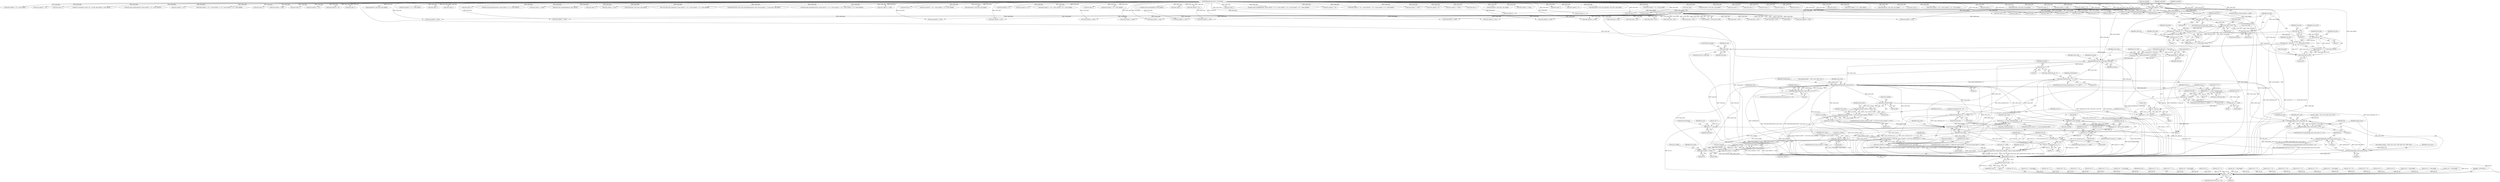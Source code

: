digraph "0_wildmidi_660b513d99bced8783a4a5984ac2f742c74ebbdd_4@API" {
"1001337" [label="(Call,malloc(sizeof(uint8_t) * sysex_len))"];
"1001338" [label="(Call,sizeof(uint8_t) * sysex_len)"];
"1001330" [label="(Call,!sysex_len)"];
"1001317" [label="(Call,sysex_len = (sysex_len << 7) + (*event_data & 0x7F))"];
"1001320" [label="(Call,sysex_len << 7)"];
"1001299" [label="(Call,sysex_len = (sysex_len << 7) + (*event_data & 0x7F))"];
"1001302" [label="(Call,sysex_len << 7)"];
"1001284" [label="(Call,sysex_len = 0)"];
"1001305" [label="(Call,*event_data & 0x7F)"];
"1000171" [label="(Call,event_data[0] >= 0x80)"];
"1000143" [label="(MethodParameterIn,uint8_t * event_data)"];
"1001292" [label="(Call,*event_data > 0x7f)"];
"1000179" [label="(Call,*event_data & 0xf0)"];
"1001313" [label="(Call,*event_data > 0x7f)"];
"1001323" [label="(Call,*event_data & 0x7F)"];
"1001335" [label="(Call,sysex_store = malloc(sizeof(uint8_t) * sysex_len))"];
"1001342" [label="(Call,memcpy(sysex_store, event_data, sysex_len))"];
"1001347" [label="(Call,sysex_store[sysex_len - 1] == 0xF7)"];
"1001360" [label="(Call,memcmp(rolandsysexid, sysex_store, 4))"];
"1001359" [label="(Call,memcmp(rolandsysexid, sysex_store, 4) == 0)"];
"1001376" [label="(Call,sysex_cs += sysex_store[sysex_ofs])"];
"1001382" [label="(Call,sysex_cs > 0x7F)"];
"1001386" [label="(Call,sysex_cs -= 0x80)"];
"1001400" [label="(Call,128 - sysex_cs)"];
"1001398" [label="(Call,sysex_cs = 128 - sysex_cs)"];
"1001404" [label="(Call,sysex_cs == sysex_store[sysex_ofs])"];
"1001514" [label="(Call,free(sysex_store))"];
"1001391" [label="(Call,sysex_store[sysex_ofs + 1] != 0xf7)"];
"1001411" [label="(Call,sysex_store[4] == 0x40)"];
"1001420" [label="(Call,sysex_store[5] & 0xf0)"];
"1001419" [label="(Call,(sysex_store[5] & 0xf0) == 0x10)"];
"1001418" [label="(Call,((sysex_store[5] & 0xf0) == 0x10) && (sysex_store[6] == 0x15))"];
"1001435" [label="(Call,0x0f & sysex_store[5])"];
"1001433" [label="(Call,sysex_ch = 0x0f & sysex_store[5])"];
"1001441" [label="(Call,sysex_ch == 0x00)"];
"1001450" [label="(Call,sysex_ch <= 0x09)"];
"1001454" [label="(Call,sysex_ch -= 1)"];
"1001457" [label="(Call,midi_setup_sysex_roland_drum_track(mdi, sysex_ch, sysex_store[7]))"];
"1001466" [label="(Call,sysex_store[5] == 0x00)"];
"1001465" [label="(Call,(sysex_store[5] == 0x00) && (sysex_store[6] == 0x7F) && (sysex_store[7] == 0x00))"];
"1001426" [label="(Call,sysex_store[6] == 0x15)"];
"1001472" [label="(Call,sysex_store[6] == 0x7F)"];
"1001471" [label="(Call,(sysex_store[6] == 0x7F) && (sysex_store[7] == 0x00))"];
"1001477" [label="(Call,sysex_store[7] == 0x00)"];
"1001495" [label="(Call,memcmp(gm_reset, sysex_store, 5))"];
"1001494" [label="(Call,memcmp(gm_reset, sysex_store, 5) == 0)"];
"1001506" [label="(Call,memcmp(yamaha_reset,sysex_store,8))"];
"1001505" [label="(Call,memcmp(yamaha_reset,sysex_store,8) == 0)"];
"1001350" [label="(Call,sysex_len - 1)"];
"1001519" [label="(Call,ret_cnt += sysex_len)"];
"1001539" [label="(Call,ret_cnt == 0)"];
"1001548" [label="(Return,return ret_cnt;)"];
"1000147" [label="(Call,ret_cnt = 0)"];
"1000312" [label="(Call,event_data++)"];
"1001186" [label="(Call,(event_data[4] << 8) + event_data[5])"];
"1001289" [label="(Identifier,sysex_store)"];
"1001374" [label="(ControlStructure,do)"];
"1001471" [label="(Call,(sysex_store[6] == 0x7F) && (sysex_store[7] == 0x00))"];
"1000142" [label="(MethodParameterIn,struct _mdi *mdi)"];
"1001306" [label="(Call,*event_data)"];
"1001334" [label="(Identifier,ret_cnt)"];
"1001324" [label="(Call,*event_data)"];
"1001181" [label="(Call,event_data[3] << 16)"];
"1001391" [label="(Call,sysex_store[sysex_ofs + 1] != 0xf7)"];
"1001441" [label="(Call,sysex_ch == 0x00)"];
"1000145" [label="(Block,)"];
"1001292" [label="(Call,*event_data > 0x7f)"];
"1000358" [label="(Call,event_data[0] == 0x00)"];
"1000888" [label="(Call,event_data++)"];
"1001138" [label="(Call,mdi->events[mdi->events_size - 1].event_data.channel = event_data[2])"];
"1000369" [label="(Call,midi_setup_sequenceno(mdi, ((event_data[2] << 8) + event_data[3])))"];
"1001502" [label="(Identifier,mdi)"];
"1001453" [label="(Block,)"];
"1001440" [label="(ControlStructure,if (sysex_ch == 0x00))"];
"1001337" [label="(Call,malloc(sizeof(uint8_t) * sysex_len))"];
"1000798" [label="(Call,*event_data > 0x7f)"];
"1001286" [label="(Literal,0)"];
"1001419" [label="(Call,(sysex_store[5] & 0xf0) == 0x10)"];
"1001001" [label="(Call,ret_cnt += tmp_length)"];
"1001175" [label="(Call,event_data[2] << 24)"];
"1001360" [label="(Call,memcmp(rolandsysexid, sysex_store, 4))"];
"1001117" [label="(Call,(event_data[3] << 24) + (event_data[4] << 16) + (event_data[5] << 8) + event_data[6])"];
"1001299" [label="(Call,sysex_len = (sysex_len << 7) + (*event_data & 0x7F))"];
"1001233" [label="(Call,*event_data > 0x7f)"];
"1001538" [label="(ControlStructure,if (ret_cnt == 0))"];
"1001491" [label="(Call,yamaha_reset[] = {0x43, 0x10, 0x4c, 0x00, 0x00, 0x7e, 0x00, 0xf7})"];
"1001387" [label="(Identifier,sysex_cs)"];
"1001155" [label="(Call,ret_cnt += 7)"];
"1001534" [label="(Call,ret_cnt = 0)"];
"1000464" [label="(Call,event_data++)"];
"1001295" [label="(Literal,0x7f)"];
"1001327" [label="(Call,event_data++)"];
"1001386" [label="(Call,sysex_cs -= 0x80)"];
"1001481" [label="(Literal,0x00)"];
"1000363" [label="(Call,event_data[1] == 0x02)"];
"1000504" [label="(Call,event_data++)"];
"1001450" [label="(Call,sysex_ch <= 0x09)"];
"1001350" [label="(Call,sysex_len - 1)"];
"1001514" [label="(Call,free(sysex_store))"];
"1001338" [label="(Call,sizeof(uint8_t) * sysex_len)"];
"1001318" [label="(Identifier,sysex_len)"];
"1001084" [label="(Call,event_data[2] << 16)"];
"1001118" [label="(Call,event_data[3] << 24)"];
"1000866" [label="(Call,event_data++)"];
"1001520" [label="(Identifier,ret_cnt)"];
"1001336" [label="(Identifier,sysex_store)"];
"1000170" [label="(ControlStructure,if (event_data[0] >= 0x80))"];
"1000195" [label="(Identifier,command)"];
"1001424" [label="(Literal,0xf0)"];
"1000458" [label="(Call,event_data[0] == 0x02)"];
"1000224" [label="(Call,ret_cnt += 2)"];
"1001421" [label="(Call,sysex_store[5])"];
"1000770" [label="(Call,memcpy(text, event_data, tmp_length))"];
"1001345" [label="(Identifier,sysex_len)"];
"1001311" [label="(Call,ret_cnt++)"];
"1001319" [label="(Call,(sysex_len << 7) + (*event_data & 0x7F))"];
"1001284" [label="(Call,sysex_len = 0)"];
"1001070" [label="(Call,event_data[0] == 0x51)"];
"1000271" [label="(Call,ret_cnt += 2)"];
"1001214" [label="(Call,(event_data[2] << 8) + event_data[3])"];
"1001404" [label="(Call,sysex_cs == sysex_store[sysex_ofs])"];
"1001412" [label="(Call,sysex_store[4])"];
"1000793" [label="(Call,event_data++)"];
"1001308" [label="(Literal,0x7F)"];
"1001455" [label="(Identifier,sysex_ch)"];
"1001356" [label="(Call,rolandsysexid[] = { 0x41, 0x10, 0x42, 0x12 })"];
"1001270" [label="(Call,ret_cnt += tmp_length)"];
"1001304" [label="(Literal,7)"];
"1001413" [label="(Identifier,sysex_store)"];
"1001344" [label="(Identifier,event_data)"];
"1001449" [label="(ControlStructure,if (sysex_ch <= 0x09))"];
"1001521" [label="(Identifier,sysex_len)"];
"1000906" [label="(Call,event_data++)"];
"1001398" [label="(Call,sysex_cs = 128 - sysex_cs)"];
"1001302" [label="(Call,sysex_len << 7)"];
"1000714" [label="(Call,event_data[0] == 0x04)"];
"1000669" [label="(Call,event_data++)"];
"1000284" [label="(Call,event_data++)"];
"1001212" [label="(Call,midi_setup_keysignature(mdi, ((event_data[2] << 8) + event_data[3])))"];
"1001541" [label="(Literal,0)"];
"1000944" [label="(Call,*event_data > 0x7f)"];
"1001357" [label="(Identifier,rolandsysexid)"];
"1001365" [label="(Block,)"];
"1001166" [label="(Call,event_data[1] == 0x04)"];
"1001362" [label="(Identifier,sysex_store)"];
"1001540" [label="(Identifier,ret_cnt)"];
"1001018" [label="(Call,midi_setup_channelprefix(mdi, event_data[2]))"];
"1001451" [label="(Identifier,sysex_ch)"];
"1001496" [label="(Identifier,gm_reset)"];
"1000342" [label="(Call,ret_cnt += 2)"];
"1001297" [label="(ControlStructure,do)"];
"1000815" [label="(Call,event_data++)"];
"1001417" [label="(ControlStructure,if (((sysex_store[5] & 0xf0) == 0x10) && (sysex_store[6] == 0x15)))"];
"1001282" [label="(Block,)"];
"1000396" [label="(Call,*event_data > 0x7f)"];
"1001034" [label="(Call,event_data[1] == 0x01)"];
"1001495" [label="(Call,memcmp(gm_reset, sysex_store, 5))"];
"1001377" [label="(Identifier,sysex_cs)"];
"1001510" [label="(Literal,0)"];
"1000291" [label="(Call,ret_cnt += 2)"];
"1001436" [label="(Literal,0x0f)"];
"1000916" [label="(Call,memcpy(text, event_data, tmp_length))"];
"1001539" [label="(Call,ret_cnt == 0)"];
"1001081" [label="(Call,_WM_midi_setup_tempo(mdi, ((event_data[2] << 16) + (event_data[3] << 8) + event_data[4])))"];
"1001298" [label="(Block,)"];
"1001330" [label="(Call,!sysex_len)"];
"1001291" [label="(ControlStructure,if (*event_data > 0x7f))"];
"1000180" [label="(Call,*event_data)"];
"1000539" [label="(Call,memcpy(&mdi->extra_info.copyright[strlen(mdi->extra_info.copyright) + 1], event_data, tmp_length))"];
"1001172" [label="(Call,midi_setup_timesignature(mdi, ((event_data[2] << 24) + (event_data[3] << 16) + (event_data[4] << 8) + event_data[5])))"];
"1001346" [label="(ControlStructure,if (sysex_store[sysex_len - 1] == 0xF7))"];
"1001348" [label="(Call,sysex_store[sysex_len - 1])"];
"1001466" [label="(Call,sysex_store[5] == 0x00)"];
"1001349" [label="(Identifier,sysex_store)"];
"1000709" [label="(Call,ret_cnt += tmp_length)"];
"1001310" [label="(Identifier,event_data)"];
"1001075" [label="(Call,event_data[1] == 0x03)"];
"1001498" [label="(Literal,5)"];
"1001434" [label="(Identifier,sysex_ch)"];
"1000244" [label="(Call,event_data++)"];
"1000742" [label="(Call,event_data++)"];
"1001123" [label="(Call,(event_data[4] << 16) + (event_data[5] << 8) + event_data[6])"];
"1001489" [label="(Identifier,gm_reset)"];
"1001435" [label="(Call,0x0f & sysex_store[5])"];
"1001494" [label="(Call,memcmp(gm_reset, sysex_store, 5) == 0)"];
"1000305" [label="(Call,ret_cnt++)"];
"1000251" [label="(Call,ret_cnt += 2)"];
"1001445" [label="(Call,sysex_ch = 0x09)"];
"1000989" [label="(Call,memcpy(text, event_data, tmp_length))"];
"1001313" [label="(Call,*event_data > 0x7f)"];
"1001341" [label="(Identifier,sysex_len)"];
"1000279" [label="(Call,event_data++)"];
"1001382" [label="(Call,sysex_cs > 0x7F)"];
"1001403" [label="(ControlStructure,if (sysex_cs == sysex_store[sysex_ofs]))"];
"1001285" [label="(Identifier,sysex_len)"];
"1001215" [label="(Call,event_data[2] << 8)"];
"1001452" [label="(Literal,0x09)"];
"1000179" [label="(Call,*event_data & 0xf0)"];
"1001513" [label="(Identifier,mdi)"];
"1000652" [label="(Call,*event_data > 0x7f)"];
"1000230" [label="(Call,event_data[1] == 0)"];
"1001353" [label="(Literal,0xF7)"];
"1001305" [label="(Call,*event_data & 0x7F)"];
"1001083" [label="(Call,(event_data[2] << 16) + (event_data[3] << 8) + event_data[4])"];
"1000177" [label="(Call,command = *event_data & 0xf0)"];
"1000469" [label="(Call,*event_data > 0x7f)"];
"1000725" [label="(Call,*event_data > 0x7f)"];
"1000217" [label="(Call,event_data++)"];
"1001368" [label="(Identifier,sysex_cs)"];
"1000453" [label="(Call,ret_cnt += tmp_length)"];
"1001250" [label="(Call,event_data++)"];
"1001352" [label="(Literal,1)"];
"1001323" [label="(Call,*event_data & 0x7F)"];
"1001317" [label="(Call,sysex_len = (sysex_len << 7) + (*event_data & 0x7F))"];
"1000371" [label="(Call,(event_data[2] << 8) + event_data[3])"];
"1001402" [label="(Identifier,sysex_cs)"];
"1001517" [label="(Identifier,sysex_store)"];
"1001007" [label="(Call,event_data[0] == 0x20)"];
"1000299" [label="(Call,event_data++)"];
"1001161" [label="(Call,event_data[0] == 0x58)"];
"1001410" [label="(ControlStructure,if (sysex_store[4] == 0x40))"];
"1001476" [label="(Literal,0x7F)"];
"1001333" [label="(Call,ret_cnt++)"];
"1001098" [label="(Call,ret_cnt += 5)"];
"1001326" [label="(Literal,0x7F)"];
"1000385" [label="(Call,event_data[0] == 0x01)"];
"1001040" [label="(Call,midi_setup_portprefix(mdi, event_data[2]))"];
"1000391" [label="(Call,event_data++)"];
"1001472" [label="(Call,sysex_store[6] == 0x7F)"];
"1001519" [label="(Call,ret_cnt += sysex_len)"];
"1001045" [label="(Call,ret_cnt += 3)"];
"1001329" [label="(ControlStructure,if (!sysex_len))"];
"1001361" [label="(Identifier,rolandsysexid)"];
"1000372" [label="(Call,event_data[2] << 8)"];
"1001467" [label="(Call,sysex_store[5])"];
"1001325" [label="(Identifier,event_data)"];
"1001201" [label="(Call,event_data[0] == 0x59)"];
"1001405" [label="(Identifier,sysex_cs)"];
"1001104" [label="(Call,event_data[0] == 0x54)"];
"1000239" [label="(Call,event_data++)"];
"1000641" [label="(Call,event_data[0] == 0x03)"];
"1001470" [label="(Literal,0x00)"];
"1001378" [label="(Call,sysex_store[sysex_ofs])"];
"1001359" [label="(Call,memcmp(rolandsysexid, sysex_store, 4) == 0)"];
"1001509" [label="(Literal,8)"];
"1000760" [label="(Call,event_data++)"];
"1001456" [label="(Literal,1)"];
"1001384" [label="(Literal,0x7F)"];
"1001195" [label="(Call,ret_cnt += 6)"];
"1001064" [label="(Call,ret_cnt += 2)"];
"1001347" [label="(Call,sysex_store[sysex_len - 1] == 0xF7)"];
"1001321" [label="(Identifier,sysex_len)"];
"1001497" [label="(Identifier,sysex_store)"];
"1001115" [label="(Call,midi_setup_smpteoffset(mdi, ((event_data[3] << 24) + (event_data[4] << 16) + (event_data[5] << 8) + event_data[6])))"];
"1000175" [label="(Literal,0x80)"];
"1001422" [label="(Identifier,sysex_store)"];
"1001023" [label="(Call,ret_cnt += 3)"];
"1001301" [label="(Call,(sysex_len << 7) + (*event_data & 0x7F))"];
"1001124" [label="(Call,event_data[4] << 16)"];
"1001335" [label="(Call,sysex_store = malloc(sizeof(uint8_t) * sysex_len))"];
"1001460" [label="(Call,sysex_store[7])"];
"1001303" [label="(Identifier,sysex_len)"];
"1001174" [label="(Call,(event_data[2] << 24) + (event_data[3] << 16) + (event_data[4] << 8) + event_data[5])"];
"1001442" [label="(Identifier,sysex_ch)"];
"1001458" [label="(Identifier,mdi)"];
"1000636" [label="(Call,ret_cnt += tmp_length)"];
"1001012" [label="(Call,event_data[1] == 0x01)"];
"1000871" [label="(Call,*event_data > 0x7f)"];
"1001090" [label="(Call,event_data[3] << 8)"];
"1001425" [label="(Literal,0x10)"];
"1001464" [label="(ControlStructure,if ((sysex_store[5] == 0x00) && (sysex_store[6] == 0x7F) && (sysex_store[7] == 0x00)))"];
"1001223" [label="(Call,ret_cnt += 4)"];
"1001376" [label="(Call,sysex_cs += sysex_store[sysex_ofs])"];
"1001322" [label="(Literal,7)"];
"1001206" [label="(Call,event_data[1] == 0x02)"];
"1001474" [label="(Identifier,sysex_store)"];
"1001364" [label="(Literal,0)"];
"1001427" [label="(Call,sysex_store[6])"];
"1001390" [label="(Identifier,sysex_ofs)"];
"1000431" [label="(Call,event_data++)"];
"1000380" [label="(Call,ret_cnt += 4)"];
"1000182" [label="(Literal,0xf0)"];
"1001548" [label="(Return,return ret_cnt;)"];
"1001532" [label="(ControlStructure,break;)"];
"1001314" [label="(Call,*event_data)"];
"1001388" [label="(Literal,0x80)"];
"1001381" [label="(ControlStructure,if (sysex_cs > 0x7F))"];
"1001401" [label="(Literal,128)"];
"1000259" [label="(Call,event_data++)"];
"1000697" [label="(Call,memcpy(text, event_data, tmp_length))"];
"1001109" [label="(Call,event_data[1] == 0x05)"];
"1001300" [label="(Identifier,sysex_len)"];
"1001293" [label="(Call,*event_data)"];
"1000330" [label="(Call,event_data++)"];
"1001029" [label="(Call,event_data[0] == 0x21)"];
"1001433" [label="(Call,sysex_ch = 0x0f & sysex_store[5])"];
"1001418" [label="(Call,((sysex_store[5] & 0xf0) == 0x10) && (sysex_store[6] == 0x15))"];
"1001507" [label="(Identifier,yamaha_reset)"];
"1001550" [label="(MethodReturn,uint32_t)"];
"1001351" [label="(Identifier,sysex_len)"];
"1001342" [label="(Call,memcpy(sysex_store, event_data, sysex_len))"];
"1001508" [label="(Identifier,sysex_store)"];
"1000979" [label="(Call,event_data++)"];
"1001187" [label="(Call,event_data[4] << 8)"];
"1001307" [label="(Identifier,event_data)"];
"1000601" [label="(Call,memcpy(mdi->extra_info.copyright, event_data, tmp_length))"];
"1001051" [label="(Call,event_data[0] == 0x2F)"];
"1001493" [label="(ControlStructure,if (memcmp(gm_reset, sysex_store, 5) == 0))"];
"1001129" [label="(Call,(event_data[5] << 8) + event_data[6])"];
"1001446" [label="(Identifier,sysex_ch)"];
"1000860" [label="(Call,event_data[0] == 0x06)"];
"1001443" [label="(Literal,0x00)"];
"1001468" [label="(Identifier,sysex_store)"];
"1001339" [label="(Call,sizeof(uint8_t))"];
"1000264" [label="(Call,event_data++)"];
"1001437" [label="(Call,sysex_store[5])"];
"1000178" [label="(Identifier,command)"];
"1000190" [label="(Call,ret_cnt++)"];
"1000624" [label="(Call,memcpy(text, event_data, tmp_length))"];
"1000486" [label="(Call,event_data++)"];
"1000687" [label="(Call,event_data++)"];
"1001478" [label="(Call,sysex_store[7])"];
"1001332" [label="(ControlStructure,break;)"];
"1001411" [label="(Call,sysex_store[4] == 0x40)"];
"1001477" [label="(Call,sysex_store[7] == 0x00)"];
"1001399" [label="(Identifier,sysex_cs)"];
"1001431" [label="(Block,)"];
"1001459" [label="(Identifier,sysex_ch)"];
"1001473" [label="(Call,sysex_store[6])"];
"1000720" [label="(Call,event_data++)"];
"1001505" [label="(Call,memcmp(yamaha_reset,sysex_store,8) == 0)"];
"1001430" [label="(Literal,0x15)"];
"1000318" [label="(Call,ret_cnt++)"];
"1000855" [label="(Call,ret_cnt += tmp_length)"];
"1001465" [label="(Call,(sysex_store[5] == 0x00) && (sysex_store[6] == 0x7F) && (sysex_store[7] == 0x00))"];
"1000939" [label="(Call,event_data++)"];
"1000961" [label="(Call,event_data++)"];
"1000787" [label="(Call,event_data[0] == 0x05)"];
"1001515" [label="(Identifier,sysex_store)"];
"1001400" [label="(Call,128 - sysex_cs)"];
"1001309" [label="(Call,event_data++)"];
"1000647" [label="(Call,event_data++)"];
"1001089" [label="(Call,(event_data[3] << 8) + event_data[4])"];
"1000143" [label="(MethodParameterIn,uint8_t * event_data)"];
"1000325" [label="(Call,event_data++)"];
"1001320" [label="(Call,sysex_len << 7)"];
"1001392" [label="(Call,sysex_store[sysex_ofs + 1])"];
"1000172" [label="(Call,event_data[0])"];
"1000441" [label="(Call,memcpy(text, event_data, tmp_length))"];
"1001415" [label="(Literal,0x40)"];
"1001479" [label="(Identifier,sysex_store)"];
"1000833" [label="(Call,event_data++)"];
"1001488" [label="(Call,gm_reset[] = {0x7e, 0x7f, 0x09, 0x01, 0xf7})"];
"1000782" [label="(Call,ret_cnt += tmp_length)"];
"1001180" [label="(Call,(event_data[3] << 16) + (event_data[4] << 8) + event_data[5])"];
"1001506" [label="(Call,memcmp(yamaha_reset,sysex_store,8))"];
"1000928" [label="(Call,ret_cnt += tmp_length)"];
"1001406" [label="(Call,sysex_store[sysex_ofs])"];
"1000933" [label="(Call,event_data[0] == 0x07)"];
"1001363" [label="(Literal,4)"];
"1001358" [label="(ControlStructure,if (memcmp(rolandsysexid, sysex_store, 4) == 0))"];
"1001228" [label="(Call,event_data++)"];
"1001457" [label="(Call,midi_setup_sysex_roland_drum_track(mdi, sysex_ch, sysex_store[7]))"];
"1001397" [label="(Literal,0xf7)"];
"1000212" [label="(Call,event_data++)"];
"1001316" [label="(Literal,0x7f)"];
"1001367" [label="(Call,sysex_cs = 0)"];
"1001549" [label="(Identifier,ret_cnt)"];
"1001499" [label="(Literal,0)"];
"1000843" [label="(Call,memcpy(text, event_data, tmp_length))"];
"1000413" [label="(Call,event_data++)"];
"1001343" [label="(Identifier,sysex_store)"];
"1001420" [label="(Call,sysex_store[5] & 0xf0)"];
"1001543" [label="(Identifier,__FUNCTION__)"];
"1001056" [label="(Call,event_data[1] == 0x00)"];
"1001130" [label="(Call,event_data[5] << 8)"];
"1001484" [label="(Identifier,mdi)"];
"1001504" [label="(ControlStructure,if (memcmp(yamaha_reset,sysex_store,8) == 0))"];
"1001428" [label="(Identifier,sysex_store)"];
"1001328" [label="(Identifier,event_data)"];
"1001331" [label="(Identifier,sysex_len)"];
"1001426" [label="(Call,sysex_store[6] == 0x15)"];
"1001383" [label="(Identifier,sysex_cs)"];
"1001375" [label="(Block,)"];
"1000187" [label="(Call,event_data++)"];
"1000171" [label="(Call,event_data[0] >= 0x80)"];
"1001385" [label="(Block,)"];
"1001454" [label="(Call,sysex_ch -= 1)"];
"1001337" -> "1001335"  [label="AST: "];
"1001337" -> "1001338"  [label="CFG: "];
"1001338" -> "1001337"  [label="AST: "];
"1001335" -> "1001337"  [label="CFG: "];
"1001337" -> "1001550"  [label="DDG: sizeof(uint8_t) * sysex_len"];
"1001337" -> "1001335"  [label="DDG: sizeof(uint8_t) * sysex_len"];
"1001338" -> "1001337"  [label="DDG: sysex_len"];
"1001338" -> "1001341"  [label="CFG: "];
"1001339" -> "1001338"  [label="AST: "];
"1001341" -> "1001338"  [label="AST: "];
"1001330" -> "1001338"  [label="DDG: sysex_len"];
"1001338" -> "1001342"  [label="DDG: sysex_len"];
"1001330" -> "1001329"  [label="AST: "];
"1001330" -> "1001331"  [label="CFG: "];
"1001331" -> "1001330"  [label="AST: "];
"1001332" -> "1001330"  [label="CFG: "];
"1001334" -> "1001330"  [label="CFG: "];
"1001330" -> "1001550"  [label="DDG: !sysex_len"];
"1001330" -> "1001550"  [label="DDG: sysex_len"];
"1001317" -> "1001330"  [label="DDG: sysex_len"];
"1001317" -> "1001282"  [label="AST: "];
"1001317" -> "1001319"  [label="CFG: "];
"1001318" -> "1001317"  [label="AST: "];
"1001319" -> "1001317"  [label="AST: "];
"1001328" -> "1001317"  [label="CFG: "];
"1001317" -> "1001550"  [label="DDG: (sysex_len << 7) + (*event_data & 0x7F)"];
"1001320" -> "1001317"  [label="DDG: sysex_len"];
"1001320" -> "1001317"  [label="DDG: 7"];
"1001323" -> "1001317"  [label="DDG: *event_data"];
"1001323" -> "1001317"  [label="DDG: 0x7F"];
"1001320" -> "1001319"  [label="AST: "];
"1001320" -> "1001322"  [label="CFG: "];
"1001321" -> "1001320"  [label="AST: "];
"1001322" -> "1001320"  [label="AST: "];
"1001325" -> "1001320"  [label="CFG: "];
"1001320" -> "1001319"  [label="DDG: sysex_len"];
"1001320" -> "1001319"  [label="DDG: 7"];
"1001299" -> "1001320"  [label="DDG: sysex_len"];
"1001284" -> "1001320"  [label="DDG: sysex_len"];
"1001299" -> "1001298"  [label="AST: "];
"1001299" -> "1001301"  [label="CFG: "];
"1001300" -> "1001299"  [label="AST: "];
"1001301" -> "1001299"  [label="AST: "];
"1001310" -> "1001299"  [label="CFG: "];
"1001302" -> "1001299"  [label="DDG: sysex_len"];
"1001302" -> "1001299"  [label="DDG: 7"];
"1001305" -> "1001299"  [label="DDG: *event_data"];
"1001305" -> "1001299"  [label="DDG: 0x7F"];
"1001299" -> "1001302"  [label="DDG: sysex_len"];
"1001302" -> "1001301"  [label="AST: "];
"1001302" -> "1001304"  [label="CFG: "];
"1001303" -> "1001302"  [label="AST: "];
"1001304" -> "1001302"  [label="AST: "];
"1001307" -> "1001302"  [label="CFG: "];
"1001302" -> "1001301"  [label="DDG: sysex_len"];
"1001302" -> "1001301"  [label="DDG: 7"];
"1001284" -> "1001302"  [label="DDG: sysex_len"];
"1001284" -> "1001282"  [label="AST: "];
"1001284" -> "1001286"  [label="CFG: "];
"1001285" -> "1001284"  [label="AST: "];
"1001286" -> "1001284"  [label="AST: "];
"1001289" -> "1001284"  [label="CFG: "];
"1001305" -> "1001301"  [label="AST: "];
"1001305" -> "1001308"  [label="CFG: "];
"1001306" -> "1001305"  [label="AST: "];
"1001308" -> "1001305"  [label="AST: "];
"1001301" -> "1001305"  [label="CFG: "];
"1001305" -> "1001301"  [label="DDG: *event_data"];
"1001305" -> "1001301"  [label="DDG: 0x7F"];
"1000171" -> "1001305"  [label="DDG: event_data[0]"];
"1001292" -> "1001305"  [label="DDG: *event_data"];
"1001313" -> "1001305"  [label="DDG: *event_data"];
"1001305" -> "1001313"  [label="DDG: *event_data"];
"1000171" -> "1000170"  [label="AST: "];
"1000171" -> "1000175"  [label="CFG: "];
"1000172" -> "1000171"  [label="AST: "];
"1000175" -> "1000171"  [label="AST: "];
"1000178" -> "1000171"  [label="CFG: "];
"1000195" -> "1000171"  [label="CFG: "];
"1000171" -> "1001550"  [label="DDG: event_data[0]"];
"1000171" -> "1001550"  [label="DDG: event_data[0] >= 0x80"];
"1000143" -> "1000171"  [label="DDG: event_data"];
"1000171" -> "1000179"  [label="DDG: event_data[0]"];
"1000171" -> "1000187"  [label="DDG: event_data[0]"];
"1000171" -> "1000212"  [label="DDG: event_data[0]"];
"1000171" -> "1000217"  [label="DDG: event_data[0]"];
"1000171" -> "1000239"  [label="DDG: event_data[0]"];
"1000171" -> "1000244"  [label="DDG: event_data[0]"];
"1000171" -> "1000259"  [label="DDG: event_data[0]"];
"1000171" -> "1000264"  [label="DDG: event_data[0]"];
"1000171" -> "1000279"  [label="DDG: event_data[0]"];
"1000171" -> "1000284"  [label="DDG: event_data[0]"];
"1000171" -> "1000299"  [label="DDG: event_data[0]"];
"1000171" -> "1000312"  [label="DDG: event_data[0]"];
"1000171" -> "1000325"  [label="DDG: event_data[0]"];
"1000171" -> "1000330"  [label="DDG: event_data[0]"];
"1000171" -> "1000358"  [label="DDG: event_data[0]"];
"1000171" -> "1001292"  [label="DDG: event_data[0]"];
"1000171" -> "1001309"  [label="DDG: event_data[0]"];
"1000171" -> "1001313"  [label="DDG: event_data[0]"];
"1000171" -> "1001323"  [label="DDG: event_data[0]"];
"1000171" -> "1001327"  [label="DDG: event_data[0]"];
"1000171" -> "1001342"  [label="DDG: event_data[0]"];
"1000143" -> "1000141"  [label="AST: "];
"1000143" -> "1001550"  [label="DDG: event_data"];
"1000143" -> "1000187"  [label="DDG: event_data"];
"1000143" -> "1000212"  [label="DDG: event_data"];
"1000143" -> "1000217"  [label="DDG: event_data"];
"1000143" -> "1000230"  [label="DDG: event_data"];
"1000143" -> "1000239"  [label="DDG: event_data"];
"1000143" -> "1000244"  [label="DDG: event_data"];
"1000143" -> "1000259"  [label="DDG: event_data"];
"1000143" -> "1000264"  [label="DDG: event_data"];
"1000143" -> "1000279"  [label="DDG: event_data"];
"1000143" -> "1000284"  [label="DDG: event_data"];
"1000143" -> "1000299"  [label="DDG: event_data"];
"1000143" -> "1000312"  [label="DDG: event_data"];
"1000143" -> "1000325"  [label="DDG: event_data"];
"1000143" -> "1000330"  [label="DDG: event_data"];
"1000143" -> "1000358"  [label="DDG: event_data"];
"1000143" -> "1000363"  [label="DDG: event_data"];
"1000143" -> "1000369"  [label="DDG: event_data"];
"1000143" -> "1000372"  [label="DDG: event_data"];
"1000143" -> "1000371"  [label="DDG: event_data"];
"1000143" -> "1000385"  [label="DDG: event_data"];
"1000143" -> "1000391"  [label="DDG: event_data"];
"1000143" -> "1000413"  [label="DDG: event_data"];
"1000143" -> "1000431"  [label="DDG: event_data"];
"1000143" -> "1000441"  [label="DDG: event_data"];
"1000143" -> "1000458"  [label="DDG: event_data"];
"1000143" -> "1000464"  [label="DDG: event_data"];
"1000143" -> "1000486"  [label="DDG: event_data"];
"1000143" -> "1000504"  [label="DDG: event_data"];
"1000143" -> "1000539"  [label="DDG: event_data"];
"1000143" -> "1000601"  [label="DDG: event_data"];
"1000143" -> "1000624"  [label="DDG: event_data"];
"1000143" -> "1000641"  [label="DDG: event_data"];
"1000143" -> "1000647"  [label="DDG: event_data"];
"1000143" -> "1000669"  [label="DDG: event_data"];
"1000143" -> "1000687"  [label="DDG: event_data"];
"1000143" -> "1000697"  [label="DDG: event_data"];
"1000143" -> "1000714"  [label="DDG: event_data"];
"1000143" -> "1000720"  [label="DDG: event_data"];
"1000143" -> "1000742"  [label="DDG: event_data"];
"1000143" -> "1000760"  [label="DDG: event_data"];
"1000143" -> "1000770"  [label="DDG: event_data"];
"1000143" -> "1000787"  [label="DDG: event_data"];
"1000143" -> "1000793"  [label="DDG: event_data"];
"1000143" -> "1000815"  [label="DDG: event_data"];
"1000143" -> "1000833"  [label="DDG: event_data"];
"1000143" -> "1000843"  [label="DDG: event_data"];
"1000143" -> "1000860"  [label="DDG: event_data"];
"1000143" -> "1000866"  [label="DDG: event_data"];
"1000143" -> "1000888"  [label="DDG: event_data"];
"1000143" -> "1000906"  [label="DDG: event_data"];
"1000143" -> "1000916"  [label="DDG: event_data"];
"1000143" -> "1000933"  [label="DDG: event_data"];
"1000143" -> "1000939"  [label="DDG: event_data"];
"1000143" -> "1000961"  [label="DDG: event_data"];
"1000143" -> "1000979"  [label="DDG: event_data"];
"1000143" -> "1000989"  [label="DDG: event_data"];
"1000143" -> "1001007"  [label="DDG: event_data"];
"1000143" -> "1001012"  [label="DDG: event_data"];
"1000143" -> "1001018"  [label="DDG: event_data"];
"1000143" -> "1001029"  [label="DDG: event_data"];
"1000143" -> "1001034"  [label="DDG: event_data"];
"1000143" -> "1001040"  [label="DDG: event_data"];
"1000143" -> "1001051"  [label="DDG: event_data"];
"1000143" -> "1001056"  [label="DDG: event_data"];
"1000143" -> "1001070"  [label="DDG: event_data"];
"1000143" -> "1001075"  [label="DDG: event_data"];
"1000143" -> "1001081"  [label="DDG: event_data"];
"1000143" -> "1001084"  [label="DDG: event_data"];
"1000143" -> "1001083"  [label="DDG: event_data"];
"1000143" -> "1001090"  [label="DDG: event_data"];
"1000143" -> "1001089"  [label="DDG: event_data"];
"1000143" -> "1001104"  [label="DDG: event_data"];
"1000143" -> "1001109"  [label="DDG: event_data"];
"1000143" -> "1001115"  [label="DDG: event_data"];
"1000143" -> "1001118"  [label="DDG: event_data"];
"1000143" -> "1001117"  [label="DDG: event_data"];
"1000143" -> "1001124"  [label="DDG: event_data"];
"1000143" -> "1001123"  [label="DDG: event_data"];
"1000143" -> "1001130"  [label="DDG: event_data"];
"1000143" -> "1001129"  [label="DDG: event_data"];
"1000143" -> "1001138"  [label="DDG: event_data"];
"1000143" -> "1001161"  [label="DDG: event_data"];
"1000143" -> "1001166"  [label="DDG: event_data"];
"1000143" -> "1001172"  [label="DDG: event_data"];
"1000143" -> "1001175"  [label="DDG: event_data"];
"1000143" -> "1001174"  [label="DDG: event_data"];
"1000143" -> "1001181"  [label="DDG: event_data"];
"1000143" -> "1001180"  [label="DDG: event_data"];
"1000143" -> "1001187"  [label="DDG: event_data"];
"1000143" -> "1001186"  [label="DDG: event_data"];
"1000143" -> "1001201"  [label="DDG: event_data"];
"1000143" -> "1001206"  [label="DDG: event_data"];
"1000143" -> "1001212"  [label="DDG: event_data"];
"1000143" -> "1001215"  [label="DDG: event_data"];
"1000143" -> "1001214"  [label="DDG: event_data"];
"1000143" -> "1001228"  [label="DDG: event_data"];
"1000143" -> "1001250"  [label="DDG: event_data"];
"1000143" -> "1001309"  [label="DDG: event_data"];
"1000143" -> "1001327"  [label="DDG: event_data"];
"1000143" -> "1001342"  [label="DDG: event_data"];
"1001292" -> "1001291"  [label="AST: "];
"1001292" -> "1001295"  [label="CFG: "];
"1001293" -> "1001292"  [label="AST: "];
"1001295" -> "1001292"  [label="AST: "];
"1001300" -> "1001292"  [label="CFG: "];
"1001318" -> "1001292"  [label="CFG: "];
"1001292" -> "1001550"  [label="DDG: *event_data > 0x7f"];
"1000179" -> "1001292"  [label="DDG: *event_data"];
"1001292" -> "1001323"  [label="DDG: *event_data"];
"1000179" -> "1000177"  [label="AST: "];
"1000179" -> "1000182"  [label="CFG: "];
"1000180" -> "1000179"  [label="AST: "];
"1000182" -> "1000179"  [label="AST: "];
"1000177" -> "1000179"  [label="CFG: "];
"1000179" -> "1001550"  [label="DDG: *event_data"];
"1000179" -> "1000177"  [label="DDG: *event_data"];
"1000179" -> "1000177"  [label="DDG: 0xf0"];
"1000179" -> "1000358"  [label="DDG: *event_data"];
"1000179" -> "1000385"  [label="DDG: *event_data"];
"1000179" -> "1000396"  [label="DDG: *event_data"];
"1000179" -> "1000458"  [label="DDG: *event_data"];
"1000179" -> "1000469"  [label="DDG: *event_data"];
"1000179" -> "1000641"  [label="DDG: *event_data"];
"1000179" -> "1000652"  [label="DDG: *event_data"];
"1000179" -> "1000714"  [label="DDG: *event_data"];
"1000179" -> "1000725"  [label="DDG: *event_data"];
"1000179" -> "1000787"  [label="DDG: *event_data"];
"1000179" -> "1000798"  [label="DDG: *event_data"];
"1000179" -> "1000860"  [label="DDG: *event_data"];
"1000179" -> "1000871"  [label="DDG: *event_data"];
"1000179" -> "1000933"  [label="DDG: *event_data"];
"1000179" -> "1000944"  [label="DDG: *event_data"];
"1000179" -> "1001007"  [label="DDG: *event_data"];
"1000179" -> "1001029"  [label="DDG: *event_data"];
"1000179" -> "1001051"  [label="DDG: *event_data"];
"1000179" -> "1001070"  [label="DDG: *event_data"];
"1000179" -> "1001104"  [label="DDG: *event_data"];
"1000179" -> "1001161"  [label="DDG: *event_data"];
"1000179" -> "1001201"  [label="DDG: *event_data"];
"1000179" -> "1001233"  [label="DDG: *event_data"];
"1001313" -> "1001297"  [label="AST: "];
"1001313" -> "1001316"  [label="CFG: "];
"1001314" -> "1001313"  [label="AST: "];
"1001316" -> "1001313"  [label="AST: "];
"1001300" -> "1001313"  [label="CFG: "];
"1001318" -> "1001313"  [label="CFG: "];
"1001313" -> "1001550"  [label="DDG: *event_data > 0x7f"];
"1001313" -> "1001323"  [label="DDG: *event_data"];
"1001323" -> "1001319"  [label="AST: "];
"1001323" -> "1001326"  [label="CFG: "];
"1001324" -> "1001323"  [label="AST: "];
"1001326" -> "1001323"  [label="AST: "];
"1001319" -> "1001323"  [label="CFG: "];
"1001323" -> "1001550"  [label="DDG: *event_data"];
"1001323" -> "1001319"  [label="DDG: *event_data"];
"1001323" -> "1001319"  [label="DDG: 0x7F"];
"1001335" -> "1001282"  [label="AST: "];
"1001336" -> "1001335"  [label="AST: "];
"1001343" -> "1001335"  [label="CFG: "];
"1001335" -> "1001550"  [label="DDG: malloc(sizeof(uint8_t) * sysex_len)"];
"1001335" -> "1001342"  [label="DDG: sysex_store"];
"1001342" -> "1001282"  [label="AST: "];
"1001342" -> "1001345"  [label="CFG: "];
"1001343" -> "1001342"  [label="AST: "];
"1001344" -> "1001342"  [label="AST: "];
"1001345" -> "1001342"  [label="AST: "];
"1001349" -> "1001342"  [label="CFG: "];
"1001342" -> "1001550"  [label="DDG: memcpy(sysex_store, event_data, sysex_len)"];
"1001342" -> "1001550"  [label="DDG: event_data"];
"1001327" -> "1001342"  [label="DDG: event_data"];
"1001342" -> "1001347"  [label="DDG: sysex_store"];
"1001342" -> "1001350"  [label="DDG: sysex_len"];
"1001342" -> "1001360"  [label="DDG: sysex_store"];
"1001342" -> "1001514"  [label="DDG: sysex_store"];
"1001347" -> "1001346"  [label="AST: "];
"1001347" -> "1001353"  [label="CFG: "];
"1001348" -> "1001347"  [label="AST: "];
"1001353" -> "1001347"  [label="AST: "];
"1001357" -> "1001347"  [label="CFG: "];
"1001515" -> "1001347"  [label="CFG: "];
"1001347" -> "1001550"  [label="DDG: sysex_store[sysex_len - 1] == 0xF7"];
"1001347" -> "1001550"  [label="DDG: sysex_store[sysex_len - 1]"];
"1001347" -> "1001360"  [label="DDG: sysex_store[sysex_len - 1]"];
"1001347" -> "1001495"  [label="DDG: sysex_store[sysex_len - 1]"];
"1001347" -> "1001506"  [label="DDG: sysex_store[sysex_len - 1]"];
"1001347" -> "1001514"  [label="DDG: sysex_store[sysex_len - 1]"];
"1001360" -> "1001359"  [label="AST: "];
"1001360" -> "1001363"  [label="CFG: "];
"1001361" -> "1001360"  [label="AST: "];
"1001362" -> "1001360"  [label="AST: "];
"1001363" -> "1001360"  [label="AST: "];
"1001364" -> "1001360"  [label="CFG: "];
"1001360" -> "1001550"  [label="DDG: rolandsysexid"];
"1001360" -> "1001359"  [label="DDG: rolandsysexid"];
"1001360" -> "1001359"  [label="DDG: sysex_store"];
"1001360" -> "1001359"  [label="DDG: 4"];
"1001356" -> "1001360"  [label="DDG: rolandsysexid"];
"1001360" -> "1001376"  [label="DDG: sysex_store"];
"1001360" -> "1001391"  [label="DDG: sysex_store"];
"1001360" -> "1001404"  [label="DDG: sysex_store"];
"1001360" -> "1001411"  [label="DDG: sysex_store"];
"1001360" -> "1001420"  [label="DDG: sysex_store"];
"1001360" -> "1001426"  [label="DDG: sysex_store"];
"1001360" -> "1001435"  [label="DDG: sysex_store"];
"1001360" -> "1001457"  [label="DDG: sysex_store"];
"1001360" -> "1001466"  [label="DDG: sysex_store"];
"1001360" -> "1001472"  [label="DDG: sysex_store"];
"1001360" -> "1001477"  [label="DDG: sysex_store"];
"1001360" -> "1001495"  [label="DDG: sysex_store"];
"1001360" -> "1001514"  [label="DDG: sysex_store"];
"1001359" -> "1001358"  [label="AST: "];
"1001359" -> "1001364"  [label="CFG: "];
"1001364" -> "1001359"  [label="AST: "];
"1001368" -> "1001359"  [label="CFG: "];
"1001489" -> "1001359"  [label="CFG: "];
"1001359" -> "1001550"  [label="DDG: memcmp(rolandsysexid, sysex_store, 4) == 0"];
"1001359" -> "1001550"  [label="DDG: memcmp(rolandsysexid, sysex_store, 4)"];
"1001376" -> "1001375"  [label="AST: "];
"1001376" -> "1001378"  [label="CFG: "];
"1001377" -> "1001376"  [label="AST: "];
"1001378" -> "1001376"  [label="AST: "];
"1001383" -> "1001376"  [label="CFG: "];
"1001386" -> "1001376"  [label="DDG: sysex_cs"];
"1001382" -> "1001376"  [label="DDG: sysex_cs"];
"1001367" -> "1001376"  [label="DDG: sysex_cs"];
"1001376" -> "1001382"  [label="DDG: sysex_cs"];
"1001382" -> "1001381"  [label="AST: "];
"1001382" -> "1001384"  [label="CFG: "];
"1001383" -> "1001382"  [label="AST: "];
"1001384" -> "1001382"  [label="AST: "];
"1001387" -> "1001382"  [label="CFG: "];
"1001390" -> "1001382"  [label="CFG: "];
"1001382" -> "1001550"  [label="DDG: sysex_cs > 0x7F"];
"1001382" -> "1001386"  [label="DDG: sysex_cs"];
"1001382" -> "1001400"  [label="DDG: sysex_cs"];
"1001386" -> "1001385"  [label="AST: "];
"1001386" -> "1001388"  [label="CFG: "];
"1001387" -> "1001386"  [label="AST: "];
"1001388" -> "1001386"  [label="AST: "];
"1001390" -> "1001386"  [label="CFG: "];
"1001386" -> "1001400"  [label="DDG: sysex_cs"];
"1001400" -> "1001398"  [label="AST: "];
"1001400" -> "1001402"  [label="CFG: "];
"1001401" -> "1001400"  [label="AST: "];
"1001402" -> "1001400"  [label="AST: "];
"1001398" -> "1001400"  [label="CFG: "];
"1001400" -> "1001398"  [label="DDG: 128"];
"1001400" -> "1001398"  [label="DDG: sysex_cs"];
"1001398" -> "1001365"  [label="AST: "];
"1001399" -> "1001398"  [label="AST: "];
"1001405" -> "1001398"  [label="CFG: "];
"1001398" -> "1001550"  [label="DDG: 128 - sysex_cs"];
"1001398" -> "1001404"  [label="DDG: sysex_cs"];
"1001404" -> "1001403"  [label="AST: "];
"1001404" -> "1001406"  [label="CFG: "];
"1001405" -> "1001404"  [label="AST: "];
"1001406" -> "1001404"  [label="AST: "];
"1001413" -> "1001404"  [label="CFG: "];
"1001515" -> "1001404"  [label="CFG: "];
"1001404" -> "1001550"  [label="DDG: sysex_cs"];
"1001404" -> "1001550"  [label="DDG: sysex_cs == sysex_store[sysex_ofs]"];
"1001404" -> "1001550"  [label="DDG: sysex_store[sysex_ofs]"];
"1001404" -> "1001514"  [label="DDG: sysex_store[sysex_ofs]"];
"1001514" -> "1001282"  [label="AST: "];
"1001514" -> "1001515"  [label="CFG: "];
"1001515" -> "1001514"  [label="AST: "];
"1001517" -> "1001514"  [label="CFG: "];
"1001495" -> "1001514"  [label="DDG: sysex_store"];
"1001457" -> "1001514"  [label="DDG: sysex_store[7]"];
"1001435" -> "1001514"  [label="DDG: sysex_store[5]"];
"1001472" -> "1001514"  [label="DDG: sysex_store[6]"];
"1001426" -> "1001514"  [label="DDG: sysex_store[6]"];
"1001477" -> "1001514"  [label="DDG: sysex_store[7]"];
"1001411" -> "1001514"  [label="DDG: sysex_store[4]"];
"1001466" -> "1001514"  [label="DDG: sysex_store[5]"];
"1001391" -> "1001514"  [label="DDG: sysex_store[sysex_ofs + 1]"];
"1001506" -> "1001514"  [label="DDG: sysex_store"];
"1001391" -> "1001374"  [label="AST: "];
"1001391" -> "1001397"  [label="CFG: "];
"1001392" -> "1001391"  [label="AST: "];
"1001397" -> "1001391"  [label="AST: "];
"1001377" -> "1001391"  [label="CFG: "];
"1001399" -> "1001391"  [label="CFG: "];
"1001391" -> "1001550"  [label="DDG: sysex_store[sysex_ofs + 1]"];
"1001391" -> "1001550"  [label="DDG: sysex_store[sysex_ofs + 1] != 0xf7"];
"1001411" -> "1001410"  [label="AST: "];
"1001411" -> "1001415"  [label="CFG: "];
"1001412" -> "1001411"  [label="AST: "];
"1001415" -> "1001411"  [label="AST: "];
"1001422" -> "1001411"  [label="CFG: "];
"1001515" -> "1001411"  [label="CFG: "];
"1001411" -> "1001550"  [label="DDG: sysex_store[4] == 0x40"];
"1001411" -> "1001550"  [label="DDG: sysex_store[4]"];
"1001420" -> "1001419"  [label="AST: "];
"1001420" -> "1001424"  [label="CFG: "];
"1001421" -> "1001420"  [label="AST: "];
"1001424" -> "1001420"  [label="AST: "];
"1001425" -> "1001420"  [label="CFG: "];
"1001420" -> "1001419"  [label="DDG: sysex_store[5]"];
"1001420" -> "1001419"  [label="DDG: 0xf0"];
"1001420" -> "1001435"  [label="DDG: sysex_store[5]"];
"1001420" -> "1001466"  [label="DDG: sysex_store[5]"];
"1001419" -> "1001418"  [label="AST: "];
"1001419" -> "1001425"  [label="CFG: "];
"1001425" -> "1001419"  [label="AST: "];
"1001428" -> "1001419"  [label="CFG: "];
"1001418" -> "1001419"  [label="CFG: "];
"1001419" -> "1001550"  [label="DDG: sysex_store[5] & 0xf0"];
"1001419" -> "1001418"  [label="DDG: sysex_store[5] & 0xf0"];
"1001419" -> "1001418"  [label="DDG: 0x10"];
"1001418" -> "1001417"  [label="AST: "];
"1001418" -> "1001426"  [label="CFG: "];
"1001426" -> "1001418"  [label="AST: "];
"1001434" -> "1001418"  [label="CFG: "];
"1001468" -> "1001418"  [label="CFG: "];
"1001418" -> "1001550"  [label="DDG: (sysex_store[5] & 0xf0) == 0x10"];
"1001418" -> "1001550"  [label="DDG: ((sysex_store[5] & 0xf0) == 0x10) && (sysex_store[6] == 0x15)"];
"1001418" -> "1001550"  [label="DDG: sysex_store[6] == 0x15"];
"1001426" -> "1001418"  [label="DDG: sysex_store[6]"];
"1001426" -> "1001418"  [label="DDG: 0x15"];
"1001435" -> "1001433"  [label="AST: "];
"1001435" -> "1001437"  [label="CFG: "];
"1001436" -> "1001435"  [label="AST: "];
"1001437" -> "1001435"  [label="AST: "];
"1001433" -> "1001435"  [label="CFG: "];
"1001435" -> "1001550"  [label="DDG: sysex_store[5]"];
"1001435" -> "1001433"  [label="DDG: 0x0f"];
"1001435" -> "1001433"  [label="DDG: sysex_store[5]"];
"1001433" -> "1001431"  [label="AST: "];
"1001434" -> "1001433"  [label="AST: "];
"1001442" -> "1001433"  [label="CFG: "];
"1001433" -> "1001550"  [label="DDG: 0x0f & sysex_store[5]"];
"1001433" -> "1001441"  [label="DDG: sysex_ch"];
"1001441" -> "1001440"  [label="AST: "];
"1001441" -> "1001443"  [label="CFG: "];
"1001442" -> "1001441"  [label="AST: "];
"1001443" -> "1001441"  [label="AST: "];
"1001446" -> "1001441"  [label="CFG: "];
"1001451" -> "1001441"  [label="CFG: "];
"1001441" -> "1001550"  [label="DDG: sysex_ch == 0x00"];
"1001441" -> "1001450"  [label="DDG: sysex_ch"];
"1001450" -> "1001449"  [label="AST: "];
"1001450" -> "1001452"  [label="CFG: "];
"1001451" -> "1001450"  [label="AST: "];
"1001452" -> "1001450"  [label="AST: "];
"1001455" -> "1001450"  [label="CFG: "];
"1001458" -> "1001450"  [label="CFG: "];
"1001450" -> "1001550"  [label="DDG: sysex_ch <= 0x09"];
"1001450" -> "1001454"  [label="DDG: sysex_ch"];
"1001450" -> "1001457"  [label="DDG: sysex_ch"];
"1001454" -> "1001453"  [label="AST: "];
"1001454" -> "1001456"  [label="CFG: "];
"1001455" -> "1001454"  [label="AST: "];
"1001456" -> "1001454"  [label="AST: "];
"1001458" -> "1001454"  [label="CFG: "];
"1001454" -> "1001457"  [label="DDG: sysex_ch"];
"1001457" -> "1001431"  [label="AST: "];
"1001457" -> "1001460"  [label="CFG: "];
"1001458" -> "1001457"  [label="AST: "];
"1001459" -> "1001457"  [label="AST: "];
"1001460" -> "1001457"  [label="AST: "];
"1001515" -> "1001457"  [label="CFG: "];
"1001457" -> "1001550"  [label="DDG: sysex_store[7]"];
"1001457" -> "1001550"  [label="DDG: sysex_ch"];
"1001457" -> "1001550"  [label="DDG: midi_setup_sysex_roland_drum_track(mdi, sysex_ch, sysex_store[7])"];
"1001457" -> "1001550"  [label="DDG: mdi"];
"1000142" -> "1001457"  [label="DDG: mdi"];
"1001445" -> "1001457"  [label="DDG: sysex_ch"];
"1001466" -> "1001465"  [label="AST: "];
"1001466" -> "1001470"  [label="CFG: "];
"1001467" -> "1001466"  [label="AST: "];
"1001470" -> "1001466"  [label="AST: "];
"1001474" -> "1001466"  [label="CFG: "];
"1001465" -> "1001466"  [label="CFG: "];
"1001466" -> "1001550"  [label="DDG: sysex_store[5]"];
"1001466" -> "1001465"  [label="DDG: sysex_store[5]"];
"1001466" -> "1001465"  [label="DDG: 0x00"];
"1001465" -> "1001464"  [label="AST: "];
"1001465" -> "1001471"  [label="CFG: "];
"1001471" -> "1001465"  [label="AST: "];
"1001484" -> "1001465"  [label="CFG: "];
"1001515" -> "1001465"  [label="CFG: "];
"1001465" -> "1001550"  [label="DDG: sysex_store[5] == 0x00"];
"1001465" -> "1001550"  [label="DDG: (sysex_store[5] == 0x00) && (sysex_store[6] == 0x7F) && (sysex_store[7] == 0x00)"];
"1001465" -> "1001550"  [label="DDG: (sysex_store[6] == 0x7F) && (sysex_store[7] == 0x00)"];
"1001471" -> "1001465"  [label="DDG: sysex_store[6] == 0x7F"];
"1001471" -> "1001465"  [label="DDG: sysex_store[7] == 0x00"];
"1001426" -> "1001430"  [label="CFG: "];
"1001427" -> "1001426"  [label="AST: "];
"1001430" -> "1001426"  [label="AST: "];
"1001426" -> "1001550"  [label="DDG: sysex_store[6]"];
"1001426" -> "1001472"  [label="DDG: sysex_store[6]"];
"1001472" -> "1001471"  [label="AST: "];
"1001472" -> "1001476"  [label="CFG: "];
"1001473" -> "1001472"  [label="AST: "];
"1001476" -> "1001472"  [label="AST: "];
"1001479" -> "1001472"  [label="CFG: "];
"1001471" -> "1001472"  [label="CFG: "];
"1001472" -> "1001550"  [label="DDG: sysex_store[6]"];
"1001472" -> "1001471"  [label="DDG: sysex_store[6]"];
"1001472" -> "1001471"  [label="DDG: 0x7F"];
"1001471" -> "1001477"  [label="CFG: "];
"1001477" -> "1001471"  [label="AST: "];
"1001471" -> "1001550"  [label="DDG: sysex_store[6] == 0x7F"];
"1001471" -> "1001550"  [label="DDG: sysex_store[7] == 0x00"];
"1001477" -> "1001471"  [label="DDG: sysex_store[7]"];
"1001477" -> "1001471"  [label="DDG: 0x00"];
"1001477" -> "1001481"  [label="CFG: "];
"1001478" -> "1001477"  [label="AST: "];
"1001481" -> "1001477"  [label="AST: "];
"1001477" -> "1001550"  [label="DDG: sysex_store[7]"];
"1001495" -> "1001494"  [label="AST: "];
"1001495" -> "1001498"  [label="CFG: "];
"1001496" -> "1001495"  [label="AST: "];
"1001497" -> "1001495"  [label="AST: "];
"1001498" -> "1001495"  [label="AST: "];
"1001499" -> "1001495"  [label="CFG: "];
"1001495" -> "1001550"  [label="DDG: gm_reset"];
"1001495" -> "1001494"  [label="DDG: gm_reset"];
"1001495" -> "1001494"  [label="DDG: sysex_store"];
"1001495" -> "1001494"  [label="DDG: 5"];
"1001488" -> "1001495"  [label="DDG: gm_reset"];
"1001495" -> "1001506"  [label="DDG: sysex_store"];
"1001494" -> "1001493"  [label="AST: "];
"1001494" -> "1001499"  [label="CFG: "];
"1001499" -> "1001494"  [label="AST: "];
"1001502" -> "1001494"  [label="CFG: "];
"1001507" -> "1001494"  [label="CFG: "];
"1001494" -> "1001550"  [label="DDG: memcmp(gm_reset, sysex_store, 5) == 0"];
"1001494" -> "1001550"  [label="DDG: memcmp(gm_reset, sysex_store, 5)"];
"1001506" -> "1001505"  [label="AST: "];
"1001506" -> "1001509"  [label="CFG: "];
"1001507" -> "1001506"  [label="AST: "];
"1001508" -> "1001506"  [label="AST: "];
"1001509" -> "1001506"  [label="AST: "];
"1001510" -> "1001506"  [label="CFG: "];
"1001506" -> "1001550"  [label="DDG: yamaha_reset"];
"1001506" -> "1001505"  [label="DDG: yamaha_reset"];
"1001506" -> "1001505"  [label="DDG: sysex_store"];
"1001506" -> "1001505"  [label="DDG: 8"];
"1001491" -> "1001506"  [label="DDG: yamaha_reset"];
"1001505" -> "1001504"  [label="AST: "];
"1001505" -> "1001510"  [label="CFG: "];
"1001510" -> "1001505"  [label="AST: "];
"1001513" -> "1001505"  [label="CFG: "];
"1001515" -> "1001505"  [label="CFG: "];
"1001505" -> "1001550"  [label="DDG: memcmp(yamaha_reset,sysex_store,8)"];
"1001505" -> "1001550"  [label="DDG: memcmp(yamaha_reset,sysex_store,8) == 0"];
"1001350" -> "1001348"  [label="AST: "];
"1001350" -> "1001352"  [label="CFG: "];
"1001351" -> "1001350"  [label="AST: "];
"1001352" -> "1001350"  [label="AST: "];
"1001348" -> "1001350"  [label="CFG: "];
"1001350" -> "1001519"  [label="DDG: sysex_len"];
"1001519" -> "1001282"  [label="AST: "];
"1001519" -> "1001521"  [label="CFG: "];
"1001520" -> "1001519"  [label="AST: "];
"1001521" -> "1001519"  [label="AST: "];
"1001532" -> "1001519"  [label="CFG: "];
"1001519" -> "1001550"  [label="DDG: sysex_len"];
"1001333" -> "1001519"  [label="DDG: ret_cnt"];
"1001519" -> "1001539"  [label="DDG: ret_cnt"];
"1001539" -> "1001538"  [label="AST: "];
"1001539" -> "1001541"  [label="CFG: "];
"1001540" -> "1001539"  [label="AST: "];
"1001541" -> "1001539"  [label="AST: "];
"1001543" -> "1001539"  [label="CFG: "];
"1001549" -> "1001539"  [label="CFG: "];
"1001539" -> "1001550"  [label="DDG: ret_cnt == 0"];
"1001539" -> "1001550"  [label="DDG: ret_cnt"];
"1000224" -> "1001539"  [label="DDG: ret_cnt"];
"1000342" -> "1001539"  [label="DDG: ret_cnt"];
"1001155" -> "1001539"  [label="DDG: ret_cnt"];
"1000782" -> "1001539"  [label="DDG: ret_cnt"];
"1001270" -> "1001539"  [label="DDG: ret_cnt"];
"1000318" -> "1001539"  [label="DDG: ret_cnt"];
"1000636" -> "1001539"  [label="DDG: ret_cnt"];
"1000190" -> "1001539"  [label="DDG: ret_cnt"];
"1001001" -> "1001539"  [label="DDG: ret_cnt"];
"1000271" -> "1001539"  [label="DDG: ret_cnt"];
"1000453" -> "1001539"  [label="DDG: ret_cnt"];
"1000380" -> "1001539"  [label="DDG: ret_cnt"];
"1001223" -> "1001539"  [label="DDG: ret_cnt"];
"1000291" -> "1001539"  [label="DDG: ret_cnt"];
"1001023" -> "1001539"  [label="DDG: ret_cnt"];
"1001311" -> "1001539"  [label="DDG: ret_cnt"];
"1001534" -> "1001539"  [label="DDG: ret_cnt"];
"1001098" -> "1001539"  [label="DDG: ret_cnt"];
"1000251" -> "1001539"  [label="DDG: ret_cnt"];
"1000928" -> "1001539"  [label="DDG: ret_cnt"];
"1000709" -> "1001539"  [label="DDG: ret_cnt"];
"1000305" -> "1001539"  [label="DDG: ret_cnt"];
"1000147" -> "1001539"  [label="DDG: ret_cnt"];
"1001195" -> "1001539"  [label="DDG: ret_cnt"];
"1001064" -> "1001539"  [label="DDG: ret_cnt"];
"1001045" -> "1001539"  [label="DDG: ret_cnt"];
"1000855" -> "1001539"  [label="DDG: ret_cnt"];
"1001539" -> "1001548"  [label="DDG: ret_cnt"];
"1001548" -> "1000145"  [label="AST: "];
"1001548" -> "1001549"  [label="CFG: "];
"1001549" -> "1001548"  [label="AST: "];
"1001550" -> "1001548"  [label="CFG: "];
"1001548" -> "1001550"  [label="DDG: <RET>"];
"1001549" -> "1001548"  [label="DDG: ret_cnt"];
}
